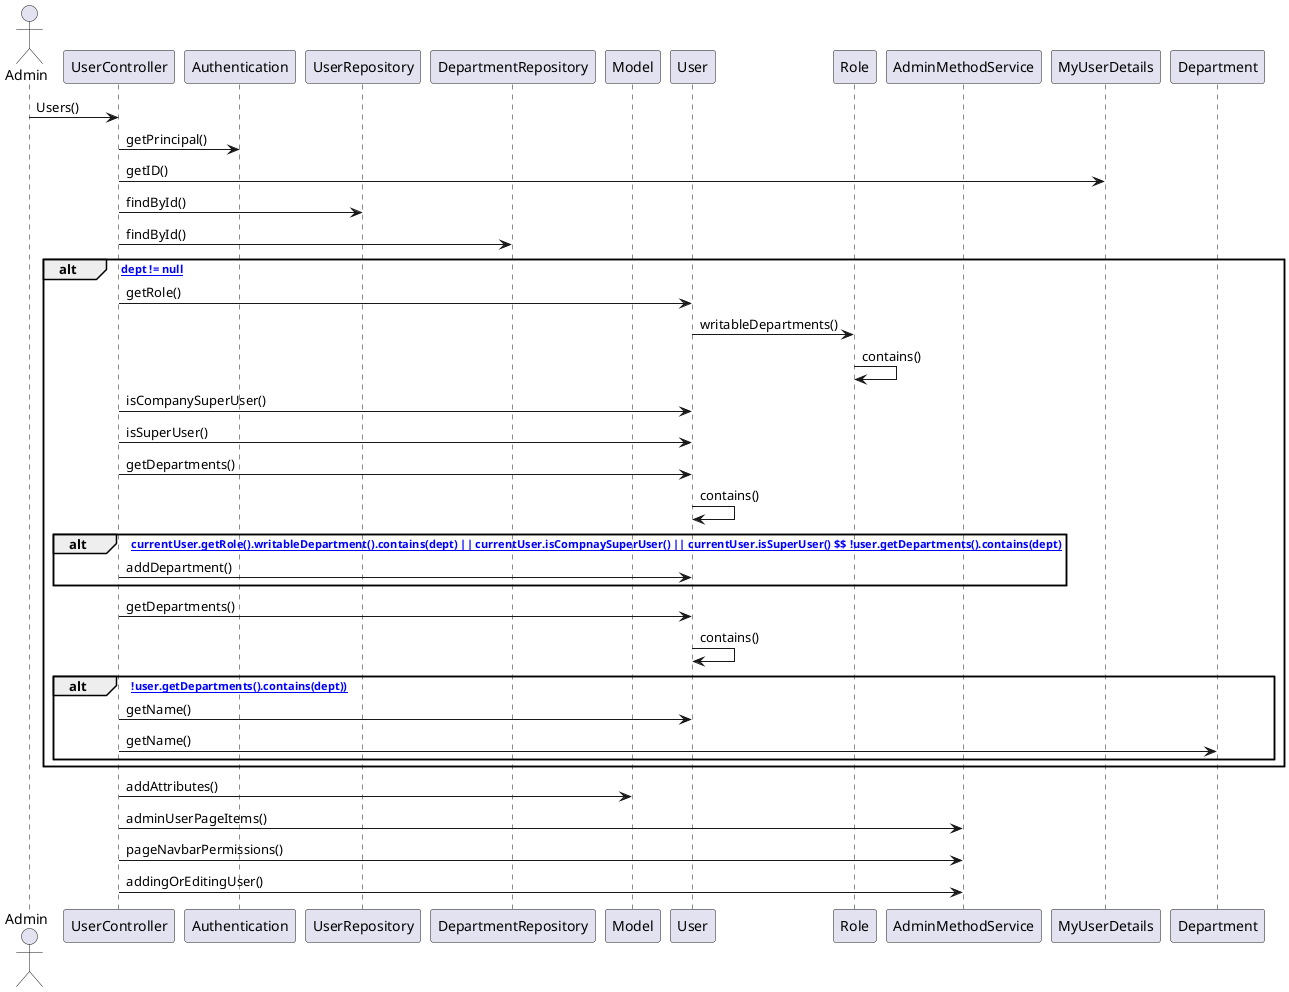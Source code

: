 @startuml EditUserSequenceDiagram

actor Admin as Admin
participant UserController as UserController
participant Authentication as Authentication
participant UserRepository as UserRepository
participant DepartmentRepository as DepartmentRepository
participant Model as Model
participant User as User
participant Role as Role
participant AdminMethodService as AdminMethodService
participant MyUserDetails as MyUserDetails

Admin -> UserController: Users()
UserController -> Authentication: getPrincipal()
UserController -> MyUserDetails: getID()
UserController -> UserRepository: findById()
UserController -> DepartmentRepository: findById()

alt [if dept != null]
	UserController -> User: getRole()
	User -> Role: writableDepartments()
	Role -> Role: contains()
	UserController -> User: isCompanySuperUser()
	UserController -> User: isSuperUser()
	UserController -> User: getDepartments()
	User -> User: contains()
	
	alt [if currentUser.getRole().writableDepartment().contains(dept) || currentUser.isCompnaySuperUser() || currentUser.isSuperUser() $$ !user.getDepartments().contains(dept)]
	UserController -> User: addDepartment()
	end
	
	UserController -> User: getDepartments()
	User -> User: contains()
	
	alt [!user.getDepartments().contains(dept))]
		UserController -> User: getName()
		UserController -> Department: getName()
	end
end

UserController -> Model: addAttributes()
UserController -> AdminMethodService: adminUserPageItems()
UserController -> AdminMethodService: pageNavbarPermissions()
UserController -> AdminMethodService: addingOrEditingUser()


@enduml